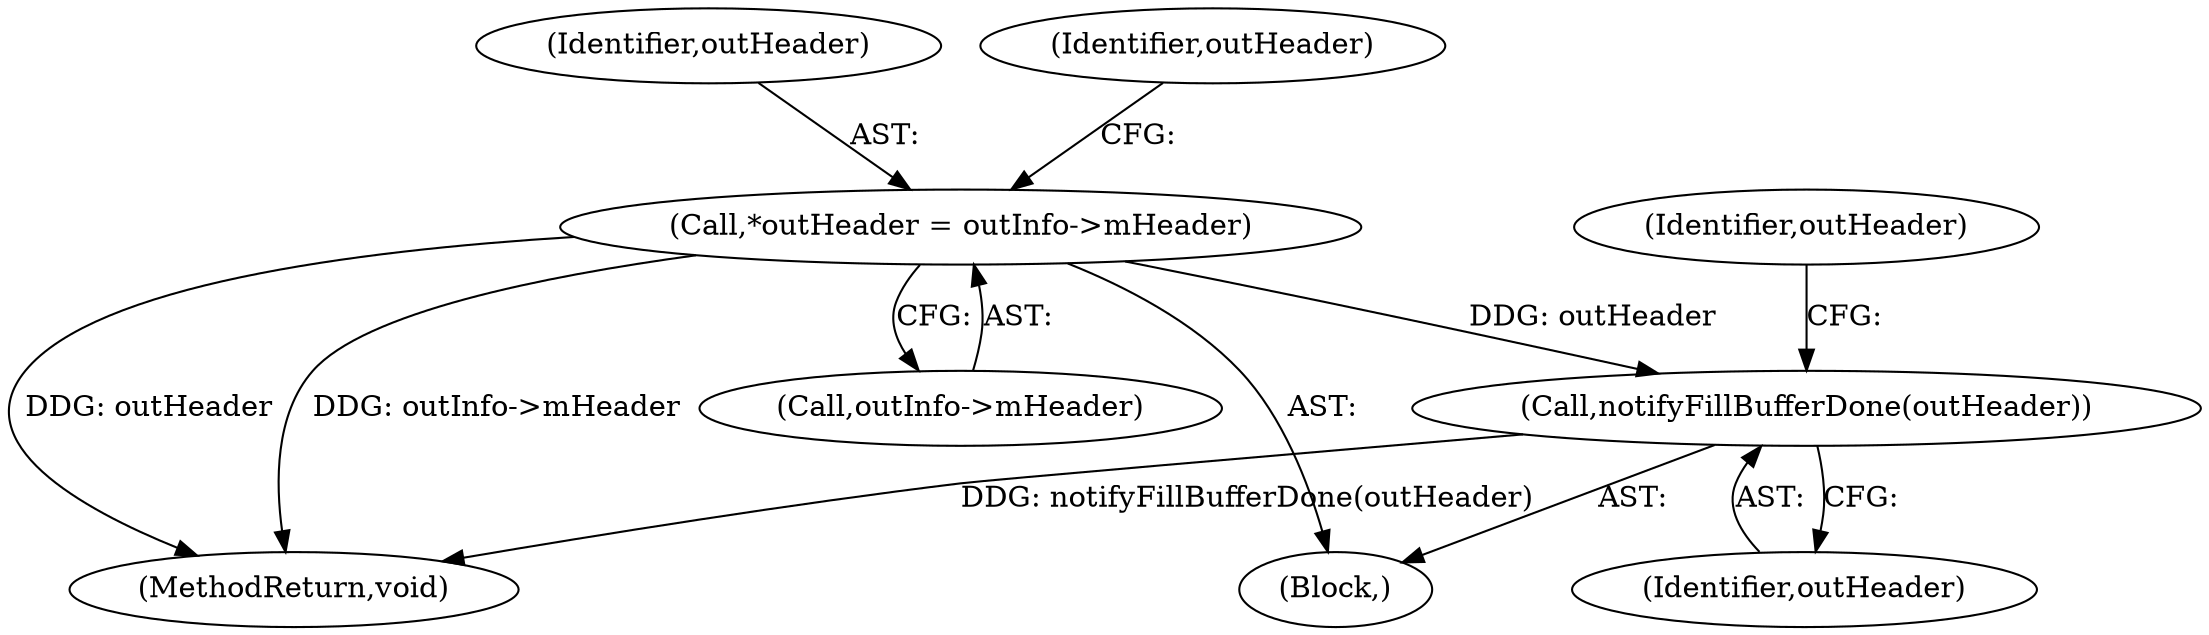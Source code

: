 digraph "0_Android_c2639afac631f5c1ffddf70ee8a6fe943d0bedf9@pointer" {
"1000161" [label="(Call,*outHeader = outInfo->mHeader)"];
"1000555" [label="(Call,notifyFillBufferDone(outHeader))"];
"1000163" [label="(Call,outInfo->mHeader)"];
"1000560" [label="(MethodReturn,void)"];
"1000133" [label="(Block,)"];
"1000556" [label="(Identifier,outHeader)"];
"1000558" [label="(Identifier,outHeader)"];
"1000161" [label="(Call,*outHeader = outInfo->mHeader)"];
"1000555" [label="(Call,notifyFillBufferDone(outHeader))"];
"1000162" [label="(Identifier,outHeader)"];
"1000168" [label="(Identifier,outHeader)"];
"1000161" -> "1000133"  [label="AST: "];
"1000161" -> "1000163"  [label="CFG: "];
"1000162" -> "1000161"  [label="AST: "];
"1000163" -> "1000161"  [label="AST: "];
"1000168" -> "1000161"  [label="CFG: "];
"1000161" -> "1000560"  [label="DDG: outInfo->mHeader"];
"1000161" -> "1000560"  [label="DDG: outHeader"];
"1000161" -> "1000555"  [label="DDG: outHeader"];
"1000555" -> "1000133"  [label="AST: "];
"1000555" -> "1000556"  [label="CFG: "];
"1000556" -> "1000555"  [label="AST: "];
"1000558" -> "1000555"  [label="CFG: "];
"1000555" -> "1000560"  [label="DDG: notifyFillBufferDone(outHeader)"];
}
